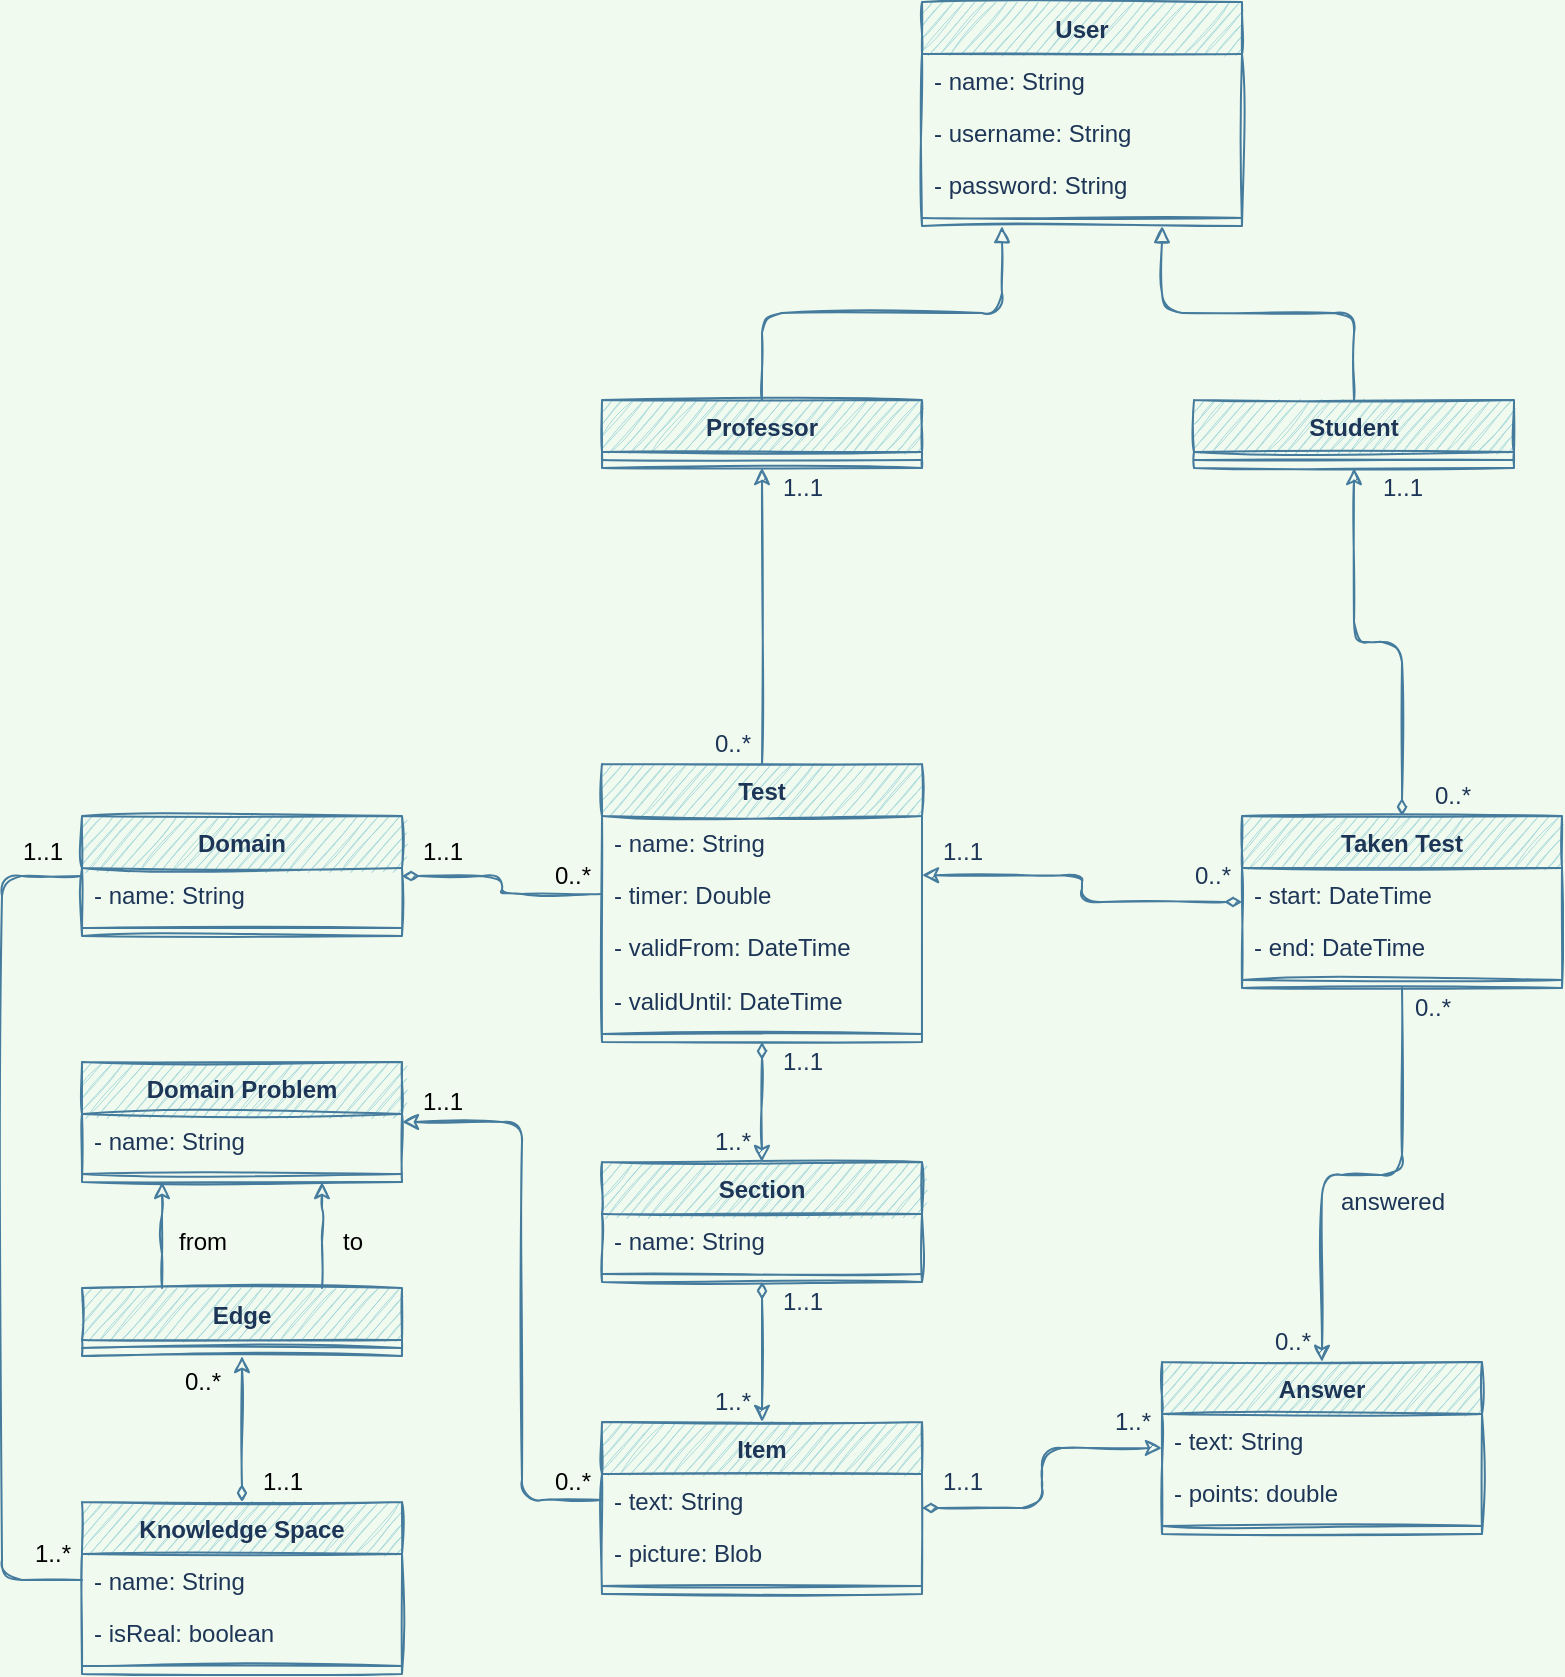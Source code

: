 <mxfile version="15.4.0" type="device"><diagram id="C5RBs43oDa-KdzZeNtuy" name="Page-1"><mxGraphModel dx="1913" dy="966" grid="1" gridSize="10" guides="1" tooltips="1" connect="1" arrows="1" fold="1" page="1" pageScale="1" pageWidth="827" pageHeight="1169" background="#F1FAEE" math="0" shadow="0"><root><mxCell id="WIyWlLk6GJQsqaUBKTNV-0"/><mxCell id="WIyWlLk6GJQsqaUBKTNV-1" parent="WIyWlLk6GJQsqaUBKTNV-0"/><mxCell id="XVHfwJziIN32Ga-uE1S6-6" value="User" style="swimlane;fontStyle=1;align=center;verticalAlign=top;childLayout=stackLayout;horizontal=1;startSize=26;horizontalStack=0;resizeParent=1;resizeParentMax=0;resizeLast=0;collapsible=1;marginBottom=0;fillColor=#A8DADC;strokeColor=#457B9D;fontColor=#1D3557;sketch=1;" parent="WIyWlLk6GJQsqaUBKTNV-1" vertex="1"><mxGeometry x="270" y="170" width="160" height="112" as="geometry"/></mxCell><mxCell id="XVHfwJziIN32Ga-uE1S6-30" value="- name: String" style="text;strokeColor=none;fillColor=none;align=left;verticalAlign=top;spacingLeft=4;spacingRight=4;overflow=hidden;rotatable=0;points=[[0,0.5],[1,0.5]];portConstraint=eastwest;fontColor=#1D3557;sketch=1;" parent="XVHfwJziIN32Ga-uE1S6-6" vertex="1"><mxGeometry y="26" width="160" height="26" as="geometry"/></mxCell><mxCell id="XVHfwJziIN32Ga-uE1S6-31" value="- username: String" style="text;strokeColor=none;fillColor=none;align=left;verticalAlign=top;spacingLeft=4;spacingRight=4;overflow=hidden;rotatable=0;points=[[0,0.5],[1,0.5]];portConstraint=eastwest;fontColor=#1D3557;sketch=1;" parent="XVHfwJziIN32Ga-uE1S6-6" vertex="1"><mxGeometry y="52" width="160" height="26" as="geometry"/></mxCell><mxCell id="XVHfwJziIN32Ga-uE1S6-32" value="- password: String" style="text;strokeColor=none;fillColor=none;align=left;verticalAlign=top;spacingLeft=4;spacingRight=4;overflow=hidden;rotatable=0;points=[[0,0.5],[1,0.5]];portConstraint=eastwest;fontColor=#1D3557;sketch=1;" parent="XVHfwJziIN32Ga-uE1S6-6" vertex="1"><mxGeometry y="78" width="160" height="26" as="geometry"/></mxCell><mxCell id="XVHfwJziIN32Ga-uE1S6-8" value="" style="line;strokeWidth=1;fillColor=none;align=left;verticalAlign=middle;spacingTop=-1;spacingLeft=3;spacingRight=3;rotatable=0;labelPosition=right;points=[];portConstraint=eastwest;strokeColor=#457B9D;fontColor=#1D3557;labelBackgroundColor=#F1FAEE;sketch=1;" parent="XVHfwJziIN32Ga-uE1S6-6" vertex="1"><mxGeometry y="104" width="160" height="8" as="geometry"/></mxCell><mxCell id="XVHfwJziIN32Ga-uE1S6-19" style="edgeStyle=orthogonalEdgeStyle;orthogonalLoop=1;jettySize=auto;html=1;entryX=0.25;entryY=1;entryDx=0;entryDy=0;endArrow=block;endFill=0;strokeColor=#457B9D;fontColor=#1D3557;labelBackgroundColor=#F1FAEE;sketch=1;" parent="WIyWlLk6GJQsqaUBKTNV-1" source="XVHfwJziIN32Ga-uE1S6-11" target="XVHfwJziIN32Ga-uE1S6-6" edge="1"><mxGeometry relative="1" as="geometry"/></mxCell><mxCell id="XVHfwJziIN32Ga-uE1S6-11" value="Professor" style="swimlane;fontStyle=1;align=center;verticalAlign=top;childLayout=stackLayout;horizontal=1;startSize=26;horizontalStack=0;resizeParent=1;resizeParentMax=0;resizeLast=0;collapsible=1;marginBottom=0;fillColor=#A8DADC;strokeColor=#457B9D;fontColor=#1D3557;sketch=1;" parent="WIyWlLk6GJQsqaUBKTNV-1" vertex="1"><mxGeometry x="110" y="369" width="160" height="34" as="geometry"/></mxCell><mxCell id="XVHfwJziIN32Ga-uE1S6-13" value="" style="line;strokeWidth=1;fillColor=none;align=left;verticalAlign=middle;spacingTop=-1;spacingLeft=3;spacingRight=3;rotatable=0;labelPosition=right;points=[];portConstraint=eastwest;strokeColor=#457B9D;fontColor=#1D3557;labelBackgroundColor=#F1FAEE;sketch=1;" parent="XVHfwJziIN32Ga-uE1S6-11" vertex="1"><mxGeometry y="26" width="160" height="8" as="geometry"/></mxCell><mxCell id="XVHfwJziIN32Ga-uE1S6-20" style="edgeStyle=orthogonalEdgeStyle;orthogonalLoop=1;jettySize=auto;html=1;entryX=0.75;entryY=1;entryDx=0;entryDy=0;endArrow=block;endFill=0;strokeColor=#457B9D;fontColor=#1D3557;labelBackgroundColor=#F1FAEE;sketch=1;" parent="WIyWlLk6GJQsqaUBKTNV-1" source="XVHfwJziIN32Ga-uE1S6-15" target="XVHfwJziIN32Ga-uE1S6-6" edge="1"><mxGeometry relative="1" as="geometry"/></mxCell><mxCell id="XVHfwJziIN32Ga-uE1S6-15" value="Student" style="swimlane;fontStyle=1;align=center;verticalAlign=top;childLayout=stackLayout;horizontal=1;startSize=26;horizontalStack=0;resizeParent=1;resizeParentMax=0;resizeLast=0;collapsible=1;marginBottom=0;fillColor=#A8DADC;strokeColor=#457B9D;fontColor=#1D3557;sketch=1;" parent="WIyWlLk6GJQsqaUBKTNV-1" vertex="1"><mxGeometry x="406" y="369" width="160" height="34" as="geometry"/></mxCell><mxCell id="XVHfwJziIN32Ga-uE1S6-17" value="" style="line;strokeWidth=1;fillColor=none;align=left;verticalAlign=middle;spacingTop=-1;spacingLeft=3;spacingRight=3;rotatable=0;labelPosition=right;points=[];portConstraint=eastwest;strokeColor=#457B9D;fontColor=#1D3557;labelBackgroundColor=#F1FAEE;sketch=1;" parent="XVHfwJziIN32Ga-uE1S6-15" vertex="1"><mxGeometry y="26" width="160" height="8" as="geometry"/></mxCell><mxCell id="XVHfwJziIN32Ga-uE1S6-45" style="edgeStyle=orthogonalEdgeStyle;orthogonalLoop=1;jettySize=auto;html=1;entryX=0.5;entryY=1;entryDx=0;entryDy=0;endArrow=classic;endFill=1;exitX=0.5;exitY=0;exitDx=0;exitDy=0;strokeColor=#457B9D;fontColor=#1D3557;labelBackgroundColor=#F1FAEE;sketch=1;" parent="WIyWlLk6GJQsqaUBKTNV-1" source="XVHfwJziIN32Ga-uE1S6-25" target="XVHfwJziIN32Ga-uE1S6-11" edge="1"><mxGeometry relative="1" as="geometry"><mxPoint x="200" y="530" as="sourcePoint"/></mxGeometry></mxCell><mxCell id="-p77XGddVzOUsfo-0xuC-7" style="edgeStyle=orthogonalEdgeStyle;orthogonalLoop=1;jettySize=auto;html=1;entryX=0.5;entryY=0;entryDx=0;entryDy=0;startArrow=diamondThin;startFill=1;strokeColor=#457B9D;fontColor=#1D3557;labelBackgroundColor=#F1FAEE;sketch=1;" parent="WIyWlLk6GJQsqaUBKTNV-1" source="XVHfwJziIN32Ga-uE1S6-25" target="-p77XGddVzOUsfo-0xuC-0" edge="1"><mxGeometry relative="1" as="geometry"/></mxCell><mxCell id="XVHfwJziIN32Ga-uE1S6-25" value="Test" style="swimlane;fontStyle=1;align=center;verticalAlign=top;childLayout=stackLayout;horizontal=1;startSize=26;horizontalStack=0;resizeParent=1;resizeParentMax=0;resizeLast=0;collapsible=1;marginBottom=0;fillColor=#A8DADC;strokeColor=#457B9D;fontColor=#1D3557;sketch=1;" parent="WIyWlLk6GJQsqaUBKTNV-1" vertex="1"><mxGeometry x="110" y="551" width="160" height="139" as="geometry"/></mxCell><mxCell id="XVHfwJziIN32Ga-uE1S6-61" value="- name: String" style="text;strokeColor=none;fillColor=none;align=left;verticalAlign=top;spacingLeft=4;spacingRight=4;overflow=hidden;rotatable=0;points=[[0,0.5],[1,0.5]];portConstraint=eastwest;fontColor=#1D3557;sketch=1;" parent="XVHfwJziIN32Ga-uE1S6-25" vertex="1"><mxGeometry y="26" width="160" height="26" as="geometry"/></mxCell><mxCell id="-p77XGddVzOUsfo-0xuC-16" value="- timer: Double" style="text;strokeColor=none;fillColor=none;align=left;verticalAlign=top;spacingLeft=4;spacingRight=4;overflow=hidden;rotatable=0;points=[[0,0.5],[1,0.5]];portConstraint=eastwest;fontColor=#1D3557;sketch=1;" parent="XVHfwJziIN32Ga-uE1S6-25" vertex="1"><mxGeometry y="52" width="160" height="26" as="geometry"/></mxCell><mxCell id="-p77XGddVzOUsfo-0xuC-14" value="- validFrom: DateTime" style="text;strokeColor=none;fillColor=none;align=left;verticalAlign=top;spacingLeft=4;spacingRight=4;overflow=hidden;rotatable=0;points=[[0,0.5],[1,0.5]];portConstraint=eastwest;fontColor=#1D3557;sketch=1;" parent="XVHfwJziIN32Ga-uE1S6-25" vertex="1"><mxGeometry y="78" width="160" height="27" as="geometry"/></mxCell><mxCell id="XVHfwJziIN32Ga-uE1S6-29" value="- validUntil: DateTime" style="text;strokeColor=none;fillColor=none;align=left;verticalAlign=top;spacingLeft=4;spacingRight=4;overflow=hidden;rotatable=0;points=[[0,0.5],[1,0.5]];portConstraint=eastwest;fontColor=#1D3557;sketch=1;" parent="XVHfwJziIN32Ga-uE1S6-25" vertex="1"><mxGeometry y="105" width="160" height="26" as="geometry"/></mxCell><mxCell id="XVHfwJziIN32Ga-uE1S6-27" value="" style="line;strokeWidth=1;fillColor=none;align=left;verticalAlign=middle;spacingTop=-1;spacingLeft=3;spacingRight=3;rotatable=0;labelPosition=right;points=[];portConstraint=eastwest;strokeColor=#457B9D;fontColor=#1D3557;labelBackgroundColor=#F1FAEE;sketch=1;" parent="XVHfwJziIN32Ga-uE1S6-25" vertex="1"><mxGeometry y="131" width="160" height="8" as="geometry"/></mxCell><mxCell id="XVHfwJziIN32Ga-uE1S6-33" value="Item" style="swimlane;fontStyle=1;align=center;verticalAlign=top;childLayout=stackLayout;horizontal=1;startSize=26;horizontalStack=0;resizeParent=1;resizeParentMax=0;resizeLast=0;collapsible=1;marginBottom=0;fillColor=#A8DADC;strokeColor=#457B9D;fontColor=#1D3557;sketch=1;" parent="WIyWlLk6GJQsqaUBKTNV-1" vertex="1"><mxGeometry x="110" y="880" width="160" height="86" as="geometry"/></mxCell><mxCell id="XVHfwJziIN32Ga-uE1S6-41" value="- text: String" style="text;strokeColor=none;fillColor=none;align=left;verticalAlign=top;spacingLeft=4;spacingRight=4;overflow=hidden;rotatable=0;points=[[0,0.5],[1,0.5]];portConstraint=eastwest;fontColor=#1D3557;sketch=1;" parent="XVHfwJziIN32Ga-uE1S6-33" vertex="1"><mxGeometry y="26" width="160" height="26" as="geometry"/></mxCell><mxCell id="XVHfwJziIN32Ga-uE1S6-34" value="- picture: Blob" style="text;strokeColor=none;fillColor=none;align=left;verticalAlign=top;spacingLeft=4;spacingRight=4;overflow=hidden;rotatable=0;points=[[0,0.5],[1,0.5]];portConstraint=eastwest;fontColor=#1D3557;sketch=1;" parent="XVHfwJziIN32Ga-uE1S6-33" vertex="1"><mxGeometry y="52" width="160" height="26" as="geometry"/></mxCell><mxCell id="XVHfwJziIN32Ga-uE1S6-35" value="" style="line;strokeWidth=1;fillColor=none;align=left;verticalAlign=middle;spacingTop=-1;spacingLeft=3;spacingRight=3;rotatable=0;labelPosition=right;points=[];portConstraint=eastwest;strokeColor=#457B9D;fontColor=#1D3557;labelBackgroundColor=#F1FAEE;sketch=1;" parent="XVHfwJziIN32Ga-uE1S6-33" vertex="1"><mxGeometry y="78" width="160" height="8" as="geometry"/></mxCell><mxCell id="XVHfwJziIN32Ga-uE1S6-37" value="Answer" style="swimlane;fontStyle=1;align=center;verticalAlign=top;childLayout=stackLayout;horizontal=1;startSize=26;horizontalStack=0;resizeParent=1;resizeParentMax=0;resizeLast=0;collapsible=1;marginBottom=0;fillColor=#A8DADC;strokeColor=#457B9D;fontColor=#1D3557;sketch=1;" parent="WIyWlLk6GJQsqaUBKTNV-1" vertex="1"><mxGeometry x="390" y="850" width="160" height="86" as="geometry"/></mxCell><mxCell id="XVHfwJziIN32Ga-uE1S6-38" value="- text: String" style="text;strokeColor=none;fillColor=none;align=left;verticalAlign=top;spacingLeft=4;spacingRight=4;overflow=hidden;rotatable=0;points=[[0,0.5],[1,0.5]];portConstraint=eastwest;fontColor=#1D3557;sketch=1;" parent="XVHfwJziIN32Ga-uE1S6-37" vertex="1"><mxGeometry y="26" width="160" height="26" as="geometry"/></mxCell><mxCell id="XVHfwJziIN32Ga-uE1S6-44" value="- points: double" style="text;strokeColor=none;fillColor=none;align=left;verticalAlign=top;spacingLeft=4;spacingRight=4;overflow=hidden;rotatable=0;points=[[0,0.5],[1,0.5]];portConstraint=eastwest;fontColor=#1D3557;sketch=1;" parent="XVHfwJziIN32Ga-uE1S6-37" vertex="1"><mxGeometry y="52" width="160" height="26" as="geometry"/></mxCell><mxCell id="XVHfwJziIN32Ga-uE1S6-39" value="" style="line;strokeWidth=1;fillColor=none;align=left;verticalAlign=middle;spacingTop=-1;spacingLeft=3;spacingRight=3;rotatable=0;labelPosition=right;points=[];portConstraint=eastwest;strokeColor=#457B9D;fontColor=#1D3557;labelBackgroundColor=#F1FAEE;sketch=1;" parent="XVHfwJziIN32Ga-uE1S6-37" vertex="1"><mxGeometry y="78" width="160" height="8" as="geometry"/></mxCell><mxCell id="XVHfwJziIN32Ga-uE1S6-49" value="1..1" style="text;html=1;align=center;verticalAlign=middle;resizable=0;points=[];autosize=1;strokeColor=none;fillColor=none;fontColor=#1D3557;sketch=1;" parent="WIyWlLk6GJQsqaUBKTNV-1" vertex="1"><mxGeometry x="190" y="403" width="40" height="20" as="geometry"/></mxCell><mxCell id="XVHfwJziIN32Ga-uE1S6-50" value="0..*" style="text;html=1;align=center;verticalAlign=middle;resizable=0;points=[];autosize=1;strokeColor=none;fillColor=none;fontColor=#1D3557;sketch=1;" parent="WIyWlLk6GJQsqaUBKTNV-1" vertex="1"><mxGeometry x="160" y="531" width="30" height="20" as="geometry"/></mxCell><mxCell id="XVHfwJziIN32Ga-uE1S6-59" style="edgeStyle=orthogonalEdgeStyle;orthogonalLoop=1;jettySize=auto;html=1;entryX=1;entryY=0.4;entryDx=0;entryDy=0;entryPerimeter=0;endArrow=classic;endFill=1;startArrow=diamondThin;startFill=1;strokeColor=#457B9D;fontColor=#1D3557;labelBackgroundColor=#F1FAEE;sketch=1;" parent="WIyWlLk6GJQsqaUBKTNV-1" source="XVHfwJziIN32Ga-uE1S6-55" target="XVHfwJziIN32Ga-uE1S6-25" edge="1"><mxGeometry relative="1" as="geometry"/></mxCell><mxCell id="XVHfwJziIN32Ga-uE1S6-60" style="edgeStyle=orthogonalEdgeStyle;orthogonalLoop=1;jettySize=auto;html=1;entryX=0.5;entryY=1;entryDx=0;entryDy=0;startArrow=diamondThin;startFill=1;endArrow=classic;endFill=1;strokeColor=#457B9D;fontColor=#1D3557;labelBackgroundColor=#F1FAEE;sketch=1;" parent="WIyWlLk6GJQsqaUBKTNV-1" source="XVHfwJziIN32Ga-uE1S6-55" target="XVHfwJziIN32Ga-uE1S6-15" edge="1"><mxGeometry relative="1" as="geometry"/></mxCell><mxCell id="-p77XGddVzOUsfo-0xuC-19" style="edgeStyle=orthogonalEdgeStyle;orthogonalLoop=1;jettySize=auto;html=1;startArrow=none;startFill=0;strokeColor=#457B9D;fontColor=#1D3557;labelBackgroundColor=#F1FAEE;sketch=1;" parent="WIyWlLk6GJQsqaUBKTNV-1" source="XVHfwJziIN32Ga-uE1S6-55" target="XVHfwJziIN32Ga-uE1S6-37" edge="1"><mxGeometry relative="1" as="geometry"/></mxCell><mxCell id="XVHfwJziIN32Ga-uE1S6-55" value="Taken Test" style="swimlane;fontStyle=1;align=center;verticalAlign=top;childLayout=stackLayout;horizontal=1;startSize=26;horizontalStack=0;resizeParent=1;resizeParentMax=0;resizeLast=0;collapsible=1;marginBottom=0;fillColor=#A8DADC;strokeColor=#457B9D;fontColor=#1D3557;sketch=1;" parent="WIyWlLk6GJQsqaUBKTNV-1" vertex="1"><mxGeometry x="430" y="577" width="160" height="86" as="geometry"/></mxCell><mxCell id="XVHfwJziIN32Ga-uE1S6-56" value="- start: DateTime" style="text;strokeColor=none;fillColor=none;align=left;verticalAlign=top;spacingLeft=4;spacingRight=4;overflow=hidden;rotatable=0;points=[[0,0.5],[1,0.5]];portConstraint=eastwest;fontColor=#1D3557;sketch=1;" parent="XVHfwJziIN32Ga-uE1S6-55" vertex="1"><mxGeometry y="26" width="160" height="26" as="geometry"/></mxCell><mxCell id="XVHfwJziIN32Ga-uE1S6-57" value="- end: DateTime" style="text;strokeColor=none;fillColor=none;align=left;verticalAlign=top;spacingLeft=4;spacingRight=4;overflow=hidden;rotatable=0;points=[[0,0.5],[1,0.5]];portConstraint=eastwest;fontColor=#1D3557;sketch=1;" parent="XVHfwJziIN32Ga-uE1S6-55" vertex="1"><mxGeometry y="52" width="160" height="26" as="geometry"/></mxCell><mxCell id="XVHfwJziIN32Ga-uE1S6-58" value="" style="line;strokeWidth=1;fillColor=none;align=left;verticalAlign=middle;spacingTop=-1;spacingLeft=3;spacingRight=3;rotatable=0;labelPosition=right;points=[];portConstraint=eastwest;strokeColor=#457B9D;fontColor=#1D3557;labelBackgroundColor=#F1FAEE;sketch=1;" parent="XVHfwJziIN32Ga-uE1S6-55" vertex="1"><mxGeometry y="78" width="160" height="8" as="geometry"/></mxCell><mxCell id="XVHfwJziIN32Ga-uE1S6-67" value="1..1" style="text;html=1;align=center;verticalAlign=middle;resizable=0;points=[];autosize=1;strokeColor=none;fillColor=none;fontColor=#1D3557;sketch=1;" parent="WIyWlLk6GJQsqaUBKTNV-1" vertex="1"><mxGeometry x="270" y="585" width="40" height="20" as="geometry"/></mxCell><mxCell id="XVHfwJziIN32Ga-uE1S6-68" value="0..*" style="text;html=1;align=center;verticalAlign=middle;resizable=0;points=[];autosize=1;strokeColor=none;fillColor=none;fontColor=#1D3557;sketch=1;" parent="WIyWlLk6GJQsqaUBKTNV-1" vertex="1"><mxGeometry x="400" y="597" width="30" height="20" as="geometry"/></mxCell><mxCell id="XVHfwJziIN32Ga-uE1S6-69" value="1..1" style="text;html=1;align=center;verticalAlign=middle;resizable=0;points=[];autosize=1;strokeColor=none;fillColor=none;fontColor=#1D3557;sketch=1;" parent="WIyWlLk6GJQsqaUBKTNV-1" vertex="1"><mxGeometry x="490" y="403" width="40" height="20" as="geometry"/></mxCell><mxCell id="XVHfwJziIN32Ga-uE1S6-70" value="0..*" style="text;html=1;align=center;verticalAlign=middle;resizable=0;points=[];autosize=1;strokeColor=none;fillColor=none;fontColor=#1D3557;sketch=1;" parent="WIyWlLk6GJQsqaUBKTNV-1" vertex="1"><mxGeometry x="520" y="557" width="30" height="20" as="geometry"/></mxCell><mxCell id="-p77XGddVzOUsfo-0xuC-11" style="edgeStyle=orthogonalEdgeStyle;orthogonalLoop=1;jettySize=auto;html=1;entryX=0.5;entryY=0;entryDx=0;entryDy=0;startArrow=diamondThin;startFill=1;strokeColor=#457B9D;fontColor=#1D3557;labelBackgroundColor=#F1FAEE;sketch=1;" parent="WIyWlLk6GJQsqaUBKTNV-1" source="-p77XGddVzOUsfo-0xuC-0" target="XVHfwJziIN32Ga-uE1S6-33" edge="1"><mxGeometry relative="1" as="geometry"/></mxCell><mxCell id="-p77XGddVzOUsfo-0xuC-0" value="Section" style="swimlane;fontStyle=1;align=center;verticalAlign=top;childLayout=stackLayout;horizontal=1;startSize=26;horizontalStack=0;resizeParent=1;resizeParentMax=0;resizeLast=0;collapsible=1;marginBottom=0;fillColor=#A8DADC;strokeColor=#457B9D;fontColor=#1D3557;sketch=1;" parent="WIyWlLk6GJQsqaUBKTNV-1" vertex="1"><mxGeometry x="110" y="750" width="160" height="60" as="geometry"/></mxCell><mxCell id="-p77XGddVzOUsfo-0xuC-10" value="- name: String" style="text;strokeColor=none;fillColor=none;align=left;verticalAlign=top;spacingLeft=4;spacingRight=4;overflow=hidden;rotatable=0;points=[[0,0.5],[1,0.5]];portConstraint=eastwest;fontColor=#1D3557;sketch=1;" parent="-p77XGddVzOUsfo-0xuC-0" vertex="1"><mxGeometry y="26" width="160" height="26" as="geometry"/></mxCell><mxCell id="-p77XGddVzOUsfo-0xuC-2" value="" style="line;strokeWidth=1;fillColor=none;align=left;verticalAlign=middle;spacingTop=-1;spacingLeft=3;spacingRight=3;rotatable=0;labelPosition=right;points=[];portConstraint=eastwest;strokeColor=#457B9D;fontColor=#1D3557;labelBackgroundColor=#F1FAEE;sketch=1;" parent="-p77XGddVzOUsfo-0xuC-0" vertex="1"><mxGeometry y="52" width="160" height="8" as="geometry"/></mxCell><mxCell id="-p77XGddVzOUsfo-0xuC-8" value="1..*" style="text;html=1;align=center;verticalAlign=middle;resizable=0;points=[];autosize=1;strokeColor=none;fillColor=none;fontColor=#1D3557;sketch=1;" parent="WIyWlLk6GJQsqaUBKTNV-1" vertex="1"><mxGeometry x="160" y="730" width="30" height="20" as="geometry"/></mxCell><mxCell id="-p77XGddVzOUsfo-0xuC-9" value="1..1" style="text;html=1;align=center;verticalAlign=middle;resizable=0;points=[];autosize=1;strokeColor=none;fillColor=none;fontColor=#1D3557;sketch=1;" parent="WIyWlLk6GJQsqaUBKTNV-1" vertex="1"><mxGeometry x="190" y="690" width="40" height="20" as="geometry"/></mxCell><mxCell id="-p77XGddVzOUsfo-0xuC-12" value="1..1" style="text;html=1;align=center;verticalAlign=middle;resizable=0;points=[];autosize=1;strokeColor=none;fillColor=none;fontColor=#1D3557;sketch=1;" parent="WIyWlLk6GJQsqaUBKTNV-1" vertex="1"><mxGeometry x="190" y="810" width="40" height="20" as="geometry"/></mxCell><mxCell id="-p77XGddVzOUsfo-0xuC-13" value="1..*" style="text;html=1;align=center;verticalAlign=middle;resizable=0;points=[];autosize=1;strokeColor=none;fillColor=none;fontColor=#1D3557;sketch=1;" parent="WIyWlLk6GJQsqaUBKTNV-1" vertex="1"><mxGeometry x="160" y="860" width="30" height="20" as="geometry"/></mxCell><mxCell id="-p77XGddVzOUsfo-0xuC-15" style="edgeStyle=orthogonalEdgeStyle;orthogonalLoop=1;jettySize=auto;html=1;startArrow=diamondThin;startFill=1;strokeColor=#457B9D;fontColor=#1D3557;labelBackgroundColor=#F1FAEE;sketch=1;" parent="WIyWlLk6GJQsqaUBKTNV-1" source="XVHfwJziIN32Ga-uE1S6-33" target="XVHfwJziIN32Ga-uE1S6-37" edge="1"><mxGeometry relative="1" as="geometry"/></mxCell><mxCell id="-p77XGddVzOUsfo-0xuC-17" value="1..1" style="text;html=1;align=center;verticalAlign=middle;resizable=0;points=[];autosize=1;strokeColor=none;fillColor=none;fontColor=#1D3557;sketch=1;" parent="WIyWlLk6GJQsqaUBKTNV-1" vertex="1"><mxGeometry x="270" y="900" width="40" height="20" as="geometry"/></mxCell><mxCell id="-p77XGddVzOUsfo-0xuC-18" value="1..*" style="text;html=1;align=center;verticalAlign=middle;resizable=0;points=[];autosize=1;strokeColor=none;fillColor=none;fontColor=#1D3557;sketch=1;" parent="WIyWlLk6GJQsqaUBKTNV-1" vertex="1"><mxGeometry x="360" y="870" width="30" height="20" as="geometry"/></mxCell><mxCell id="-p77XGddVzOUsfo-0xuC-20" value="answered" style="text;html=1;align=center;verticalAlign=middle;resizable=0;points=[];autosize=1;strokeColor=none;fillColor=none;fontColor=#1D3557;sketch=1;" parent="WIyWlLk6GJQsqaUBKTNV-1" vertex="1"><mxGeometry x="470" y="760" width="70" height="20" as="geometry"/></mxCell><mxCell id="-p77XGddVzOUsfo-0xuC-21" value="0..*" style="text;html=1;align=center;verticalAlign=middle;resizable=0;points=[];autosize=1;strokeColor=none;fillColor=none;fontColor=#1D3557;sketch=1;" parent="WIyWlLk6GJQsqaUBKTNV-1" vertex="1"><mxGeometry x="510" y="663" width="30" height="20" as="geometry"/></mxCell><mxCell id="-p77XGddVzOUsfo-0xuC-22" value="0..*" style="text;html=1;align=center;verticalAlign=middle;resizable=0;points=[];autosize=1;strokeColor=none;fillColor=none;fontColor=#1D3557;sketch=1;" parent="WIyWlLk6GJQsqaUBKTNV-1" vertex="1"><mxGeometry x="440" y="830" width="30" height="20" as="geometry"/></mxCell><mxCell id="KTi1W-idsloyfjaWnm7t-9" style="edgeStyle=orthogonalEdgeStyle;rounded=1;orthogonalLoop=1;jettySize=auto;html=1;entryX=0;entryY=0.5;entryDx=0;entryDy=0;labelBackgroundColor=#F1FAEE;strokeColor=#457B9D;fontColor=#1D3557;endFill=0;startArrow=diamondThin;startFill=1;sketch=1;endArrow=none;" parent="WIyWlLk6GJQsqaUBKTNV-1" source="KTi1W-idsloyfjaWnm7t-0" target="-p77XGddVzOUsfo-0xuC-16" edge="1"><mxGeometry relative="1" as="geometry"/></mxCell><mxCell id="KTi1W-idsloyfjaWnm7t-31" style="edgeStyle=orthogonalEdgeStyle;rounded=1;orthogonalLoop=1;jettySize=auto;html=1;entryX=0;entryY=0.5;entryDx=0;entryDy=0;startArrow=none;startFill=0;endArrow=none;endFill=0;labelBackgroundColor=#F1FAEE;strokeColor=#457B9D;fontColor=#1D3557;sketch=1;" parent="WIyWlLk6GJQsqaUBKTNV-1" source="KTi1W-idsloyfjaWnm7t-0" target="KTi1W-idsloyfjaWnm7t-7" edge="1"><mxGeometry relative="1" as="geometry"><Array as="points"><mxPoint x="-190" y="607"/><mxPoint x="-190" y="959"/></Array></mxGeometry></mxCell><mxCell id="KTi1W-idsloyfjaWnm7t-0" value="Domain" style="swimlane;fontStyle=1;align=center;verticalAlign=top;childLayout=stackLayout;horizontal=1;startSize=26;horizontalStack=0;resizeParent=1;resizeParentMax=0;resizeLast=0;collapsible=1;marginBottom=0;fillColor=#A8DADC;strokeColor=#457B9D;fontColor=#1D3557;sketch=1;" parent="WIyWlLk6GJQsqaUBKTNV-1" vertex="1"><mxGeometry x="-150" y="577" width="160" height="60" as="geometry"/></mxCell><mxCell id="KTi1W-idsloyfjaWnm7t-1" value="- name: String" style="text;strokeColor=none;fillColor=none;align=left;verticalAlign=top;spacingLeft=4;spacingRight=4;overflow=hidden;rotatable=0;points=[[0,0.5],[1,0.5]];portConstraint=eastwest;fontColor=#1D3557;sketch=1;" parent="KTi1W-idsloyfjaWnm7t-0" vertex="1"><mxGeometry y="26" width="160" height="26" as="geometry"/></mxCell><mxCell id="KTi1W-idsloyfjaWnm7t-2" value="" style="line;strokeWidth=1;fillColor=none;align=left;verticalAlign=middle;spacingTop=-1;spacingLeft=3;spacingRight=3;rotatable=0;labelPosition=right;points=[];portConstraint=eastwest;strokeColor=#457B9D;fontColor=#1D3557;labelBackgroundColor=#F1FAEE;sketch=1;" parent="KTi1W-idsloyfjaWnm7t-0" vertex="1"><mxGeometry y="52" width="160" height="8" as="geometry"/></mxCell><mxCell id="KTi1W-idsloyfjaWnm7t-20" style="edgeStyle=orthogonalEdgeStyle;rounded=1;orthogonalLoop=1;jettySize=auto;html=1;entryX=0;entryY=0.5;entryDx=0;entryDy=0;startArrow=classic;startFill=0;endArrow=none;endFill=0;labelBackgroundColor=#F1FAEE;strokeColor=#457B9D;fontColor=#1D3557;sketch=1;" parent="WIyWlLk6GJQsqaUBKTNV-1" source="KTi1W-idsloyfjaWnm7t-3" target="XVHfwJziIN32Ga-uE1S6-41" edge="1"><mxGeometry relative="1" as="geometry"><Array as="points"><mxPoint x="70" y="730"/><mxPoint x="70" y="919"/></Array></mxGeometry></mxCell><mxCell id="KTi1W-idsloyfjaWnm7t-24" style="edgeStyle=orthogonalEdgeStyle;rounded=1;orthogonalLoop=1;jettySize=auto;html=1;entryX=0.75;entryY=0;entryDx=0;entryDy=0;startArrow=classic;startFill=0;endArrow=none;endFill=0;labelBackgroundColor=#F1FAEE;strokeColor=#457B9D;fontColor=#1D3557;sketch=1;" parent="WIyWlLk6GJQsqaUBKTNV-1" source="KTi1W-idsloyfjaWnm7t-3" target="KTi1W-idsloyfjaWnm7t-15" edge="1"><mxGeometry relative="1" as="geometry"><Array as="points"><mxPoint x="-30" y="780"/><mxPoint x="-30" y="780"/></Array></mxGeometry></mxCell><mxCell id="KTi1W-idsloyfjaWnm7t-25" style="edgeStyle=orthogonalEdgeStyle;rounded=1;orthogonalLoop=1;jettySize=auto;html=1;entryX=0.25;entryY=0;entryDx=0;entryDy=0;startArrow=classic;startFill=0;endArrow=none;endFill=0;labelBackgroundColor=#F1FAEE;strokeColor=#457B9D;fontColor=#1D3557;sketch=1;" parent="WIyWlLk6GJQsqaUBKTNV-1" source="KTi1W-idsloyfjaWnm7t-3" target="KTi1W-idsloyfjaWnm7t-15" edge="1"><mxGeometry relative="1" as="geometry"><Array as="points"><mxPoint x="-110" y="786"/><mxPoint x="-110" y="786"/></Array></mxGeometry></mxCell><mxCell id="KTi1W-idsloyfjaWnm7t-3" value="Domain Problem" style="swimlane;fontStyle=1;align=center;verticalAlign=top;childLayout=stackLayout;horizontal=1;startSize=26;horizontalStack=0;resizeParent=1;resizeParentMax=0;resizeLast=0;collapsible=1;marginBottom=0;fillColor=#A8DADC;strokeColor=#457B9D;fontColor=#1D3557;sketch=1;" parent="WIyWlLk6GJQsqaUBKTNV-1" vertex="1"><mxGeometry x="-150" y="700" width="160" height="60" as="geometry"/></mxCell><mxCell id="KTi1W-idsloyfjaWnm7t-4" value="- name: String" style="text;strokeColor=none;fillColor=none;align=left;verticalAlign=top;spacingLeft=4;spacingRight=4;overflow=hidden;rotatable=0;points=[[0,0.5],[1,0.5]];portConstraint=eastwest;fontColor=#1D3557;sketch=1;" parent="KTi1W-idsloyfjaWnm7t-3" vertex="1"><mxGeometry y="26" width="160" height="26" as="geometry"/></mxCell><mxCell id="KTi1W-idsloyfjaWnm7t-5" value="" style="line;strokeWidth=1;fillColor=none;align=left;verticalAlign=middle;spacingTop=-1;spacingLeft=3;spacingRight=3;rotatable=0;labelPosition=right;points=[];portConstraint=eastwest;strokeColor=#457B9D;fontColor=#1D3557;labelBackgroundColor=#F1FAEE;sketch=1;" parent="KTi1W-idsloyfjaWnm7t-3" vertex="1"><mxGeometry y="52" width="160" height="8" as="geometry"/></mxCell><mxCell id="KTi1W-idsloyfjaWnm7t-28" style="edgeStyle=orthogonalEdgeStyle;rounded=1;orthogonalLoop=1;jettySize=auto;html=1;entryX=0.5;entryY=1;entryDx=0;entryDy=0;startArrow=diamondThin;startFill=1;endArrow=classic;endFill=0;labelBackgroundColor=#F1FAEE;strokeColor=#457B9D;fontColor=#1D3557;sketch=1;" parent="WIyWlLk6GJQsqaUBKTNV-1" source="KTi1W-idsloyfjaWnm7t-6" target="KTi1W-idsloyfjaWnm7t-15" edge="1"><mxGeometry relative="1" as="geometry"/></mxCell><mxCell id="KTi1W-idsloyfjaWnm7t-6" value="Knowledge Space" style="swimlane;fontStyle=1;align=center;verticalAlign=top;childLayout=stackLayout;horizontal=1;startSize=26;horizontalStack=0;resizeParent=1;resizeParentMax=0;resizeLast=0;collapsible=1;marginBottom=0;fillColor=#A8DADC;strokeColor=#457B9D;fontColor=#1D3557;sketch=1;" parent="WIyWlLk6GJQsqaUBKTNV-1" vertex="1"><mxGeometry x="-150" y="920" width="160" height="86" as="geometry"/></mxCell><mxCell id="KTi1W-idsloyfjaWnm7t-7" value="- name: String" style="text;strokeColor=none;fillColor=none;align=left;verticalAlign=top;spacingLeft=4;spacingRight=4;overflow=hidden;rotatable=0;points=[[0,0.5],[1,0.5]];portConstraint=eastwest;fontColor=#1D3557;sketch=1;" parent="KTi1W-idsloyfjaWnm7t-6" vertex="1"><mxGeometry y="26" width="160" height="26" as="geometry"/></mxCell><mxCell id="KTi1W-idsloyfjaWnm7t-18" value="- isReal: boolean" style="text;strokeColor=none;fillColor=none;align=left;verticalAlign=top;spacingLeft=4;spacingRight=4;overflow=hidden;rotatable=0;points=[[0,0.5],[1,0.5]];portConstraint=eastwest;fontColor=#1D3557;sketch=1;" parent="KTi1W-idsloyfjaWnm7t-6" vertex="1"><mxGeometry y="52" width="160" height="26" as="geometry"/></mxCell><mxCell id="KTi1W-idsloyfjaWnm7t-8" value="" style="line;strokeWidth=1;fillColor=none;align=left;verticalAlign=middle;spacingTop=-1;spacingLeft=3;spacingRight=3;rotatable=0;labelPosition=right;points=[];portConstraint=eastwest;strokeColor=#457B9D;fontColor=#1D3557;labelBackgroundColor=#F1FAEE;sketch=1;" parent="KTi1W-idsloyfjaWnm7t-6" vertex="1"><mxGeometry y="78" width="160" height="8" as="geometry"/></mxCell><mxCell id="KTi1W-idsloyfjaWnm7t-10" value="1..1" style="text;html=1;align=center;verticalAlign=middle;resizable=0;points=[];autosize=1;strokeColor=none;fillColor=none;" parent="WIyWlLk6GJQsqaUBKTNV-1" vertex="1"><mxGeometry x="10" y="585" width="40" height="20" as="geometry"/></mxCell><mxCell id="KTi1W-idsloyfjaWnm7t-11" value="0..*" style="text;html=1;align=center;verticalAlign=middle;resizable=0;points=[];autosize=1;strokeColor=none;fillColor=none;" parent="WIyWlLk6GJQsqaUBKTNV-1" vertex="1"><mxGeometry x="80" y="597" width="30" height="20" as="geometry"/></mxCell><mxCell id="KTi1W-idsloyfjaWnm7t-15" value="Edge" style="swimlane;fontStyle=1;align=center;verticalAlign=top;childLayout=stackLayout;horizontal=1;startSize=26;horizontalStack=0;resizeParent=1;resizeParentMax=0;resizeLast=0;collapsible=1;marginBottom=0;fillColor=#A8DADC;strokeColor=#457B9D;fontColor=#1D3557;sketch=1;" parent="WIyWlLk6GJQsqaUBKTNV-1" vertex="1"><mxGeometry x="-150" y="813" width="160" height="34" as="geometry"/></mxCell><mxCell id="KTi1W-idsloyfjaWnm7t-17" value="" style="line;strokeWidth=1;fillColor=none;align=left;verticalAlign=middle;spacingTop=-1;spacingLeft=3;spacingRight=3;rotatable=0;labelPosition=right;points=[];portConstraint=eastwest;strokeColor=#457B9D;fontColor=#1D3557;labelBackgroundColor=#F1FAEE;sketch=1;" parent="KTi1W-idsloyfjaWnm7t-15" vertex="1"><mxGeometry y="26" width="160" height="8" as="geometry"/></mxCell><mxCell id="KTi1W-idsloyfjaWnm7t-21" value="1..1" style="text;html=1;align=center;verticalAlign=middle;resizable=0;points=[];autosize=1;strokeColor=none;fillColor=none;" parent="WIyWlLk6GJQsqaUBKTNV-1" vertex="1"><mxGeometry x="10" y="710" width="40" height="20" as="geometry"/></mxCell><mxCell id="KTi1W-idsloyfjaWnm7t-22" value="0..*" style="text;html=1;align=center;verticalAlign=middle;resizable=0;points=[];autosize=1;strokeColor=none;fillColor=none;" parent="WIyWlLk6GJQsqaUBKTNV-1" vertex="1"><mxGeometry x="80" y="900" width="30" height="20" as="geometry"/></mxCell><mxCell id="KTi1W-idsloyfjaWnm7t-26" value="to" style="text;html=1;align=center;verticalAlign=middle;resizable=0;points=[];autosize=1;strokeColor=none;fillColor=none;" parent="WIyWlLk6GJQsqaUBKTNV-1" vertex="1"><mxGeometry x="-30" y="780" width="30" height="20" as="geometry"/></mxCell><mxCell id="KTi1W-idsloyfjaWnm7t-27" value="from" style="text;html=1;align=center;verticalAlign=middle;resizable=0;points=[];autosize=1;strokeColor=none;fillColor=none;" parent="WIyWlLk6GJQsqaUBKTNV-1" vertex="1"><mxGeometry x="-110" y="780" width="40" height="20" as="geometry"/></mxCell><mxCell id="KTi1W-idsloyfjaWnm7t-29" value="0..*" style="text;html=1;align=center;verticalAlign=middle;resizable=0;points=[];autosize=1;strokeColor=none;fillColor=none;" parent="WIyWlLk6GJQsqaUBKTNV-1" vertex="1"><mxGeometry x="-105" y="850" width="30" height="20" as="geometry"/></mxCell><mxCell id="KTi1W-idsloyfjaWnm7t-30" value="1..1" style="text;html=1;align=center;verticalAlign=middle;resizable=0;points=[];autosize=1;strokeColor=none;fillColor=none;" parent="WIyWlLk6GJQsqaUBKTNV-1" vertex="1"><mxGeometry x="-70" y="900" width="40" height="20" as="geometry"/></mxCell><mxCell id="KTi1W-idsloyfjaWnm7t-32" value="1..1" style="text;html=1;align=center;verticalAlign=middle;resizable=0;points=[];autosize=1;strokeColor=none;fillColor=none;" parent="WIyWlLk6GJQsqaUBKTNV-1" vertex="1"><mxGeometry x="-190" y="585" width="40" height="20" as="geometry"/></mxCell><mxCell id="KTi1W-idsloyfjaWnm7t-33" value="1..*" style="text;html=1;align=center;verticalAlign=middle;resizable=0;points=[];autosize=1;strokeColor=none;fillColor=none;" parent="WIyWlLk6GJQsqaUBKTNV-1" vertex="1"><mxGeometry x="-180" y="936" width="30" height="20" as="geometry"/></mxCell></root></mxGraphModel></diagram></mxfile>